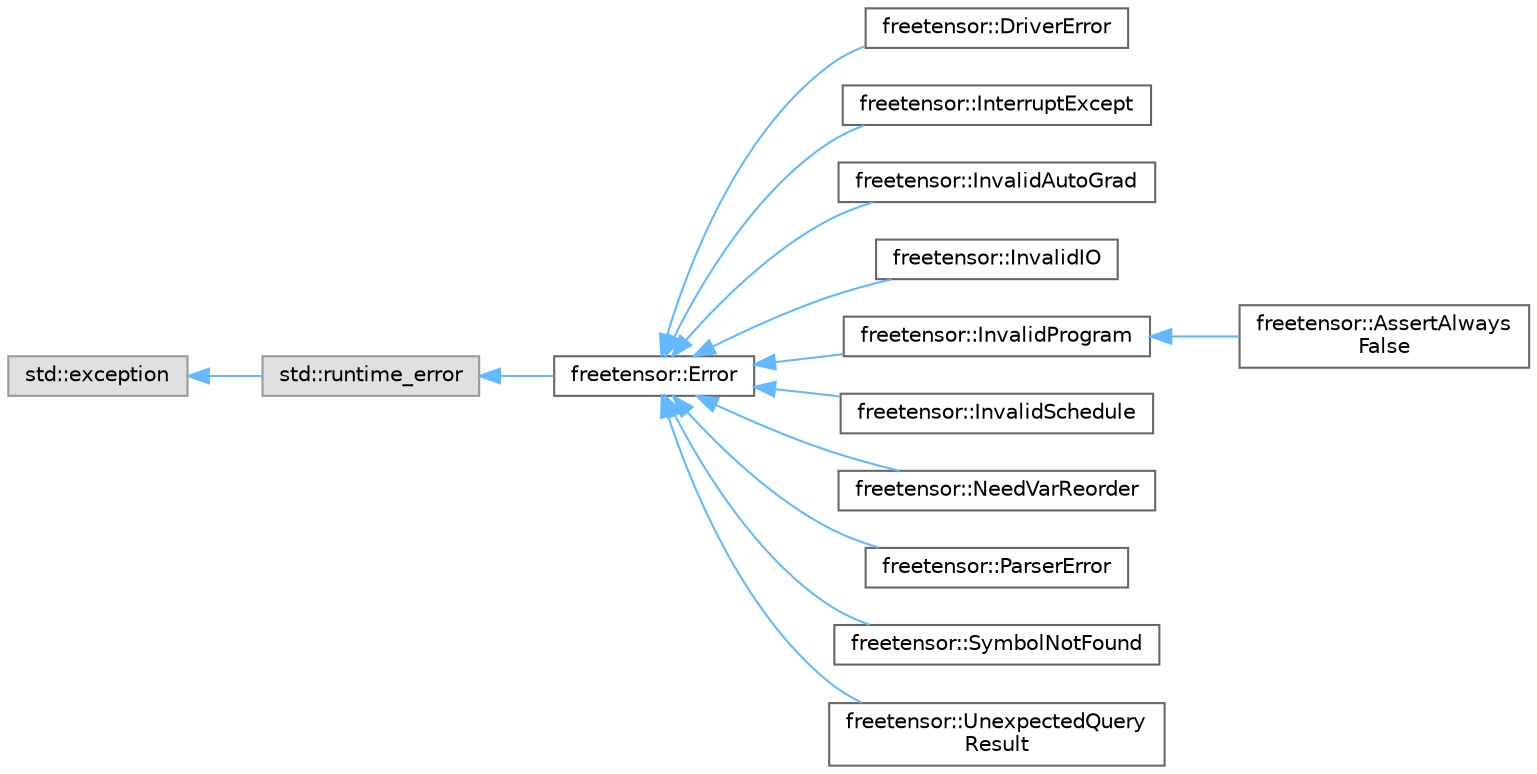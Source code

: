 digraph "Graphical Class Hierarchy"
{
 // LATEX_PDF_SIZE
  bgcolor="transparent";
  edge [fontname=Helvetica,fontsize=10,labelfontname=Helvetica,labelfontsize=10];
  node [fontname=Helvetica,fontsize=10,shape=box,height=0.2,width=0.4];
  rankdir="LR";
  Node0 [label="std::exception",height=0.2,width=0.4,color="grey60", fillcolor="#E0E0E0", style="filled",tooltip=" "];
  Node0 -> Node1 [dir="back",color="steelblue1",style="solid"];
  Node1 [label="std::runtime_error",height=0.2,width=0.4,color="grey60", fillcolor="#E0E0E0", style="filled",tooltip=" "];
  Node1 -> Node2 [dir="back",color="steelblue1",style="solid"];
  Node2 [label="freetensor::Error",height=0.2,width=0.4,color="grey40", fillcolor="white", style="filled",URL="$classfreetensor_1_1Error.html",tooltip=" "];
  Node2 -> Node3 [dir="back",color="steelblue1",style="solid"];
  Node3 [label="freetensor::DriverError",height=0.2,width=0.4,color="grey40", fillcolor="white", style="filled",URL="$classfreetensor_1_1DriverError.html",tooltip=" "];
  Node2 -> Node4 [dir="back",color="steelblue1",style="solid"];
  Node4 [label="freetensor::InterruptExcept",height=0.2,width=0.4,color="grey40", fillcolor="white", style="filled",URL="$classfreetensor_1_1InterruptExcept.html",tooltip=" "];
  Node2 -> Node5 [dir="back",color="steelblue1",style="solid"];
  Node5 [label="freetensor::InvalidAutoGrad",height=0.2,width=0.4,color="grey40", fillcolor="white", style="filled",URL="$classfreetensor_1_1InvalidAutoGrad.html",tooltip=" "];
  Node2 -> Node6 [dir="back",color="steelblue1",style="solid"];
  Node6 [label="freetensor::InvalidIO",height=0.2,width=0.4,color="grey40", fillcolor="white", style="filled",URL="$classfreetensor_1_1InvalidIO.html",tooltip=" "];
  Node2 -> Node7 [dir="back",color="steelblue1",style="solid"];
  Node7 [label="freetensor::InvalidProgram",height=0.2,width=0.4,color="grey40", fillcolor="white", style="filled",URL="$classfreetensor_1_1InvalidProgram.html",tooltip=" "];
  Node7 -> Node8 [dir="back",color="steelblue1",style="solid"];
  Node8 [label="freetensor::AssertAlways\lFalse",height=0.2,width=0.4,color="grey40", fillcolor="white", style="filled",URL="$classfreetensor_1_1AssertAlwaysFalse.html",tooltip=" "];
  Node2 -> Node9 [dir="back",color="steelblue1",style="solid"];
  Node9 [label="freetensor::InvalidSchedule",height=0.2,width=0.4,color="grey40", fillcolor="white", style="filled",URL="$classfreetensor_1_1InvalidSchedule.html",tooltip=" "];
  Node2 -> Node10 [dir="back",color="steelblue1",style="solid"];
  Node10 [label="freetensor::NeedVarReorder",height=0.2,width=0.4,color="grey40", fillcolor="white", style="filled",URL="$structfreetensor_1_1NeedVarReorder.html",tooltip=" "];
  Node2 -> Node11 [dir="back",color="steelblue1",style="solid"];
  Node11 [label="freetensor::ParserError",height=0.2,width=0.4,color="grey40", fillcolor="white", style="filled",URL="$classfreetensor_1_1ParserError.html",tooltip=" "];
  Node2 -> Node12 [dir="back",color="steelblue1",style="solid"];
  Node12 [label="freetensor::SymbolNotFound",height=0.2,width=0.4,color="grey40", fillcolor="white", style="filled",URL="$classfreetensor_1_1SymbolNotFound.html",tooltip=" "];
  Node2 -> Node13 [dir="back",color="steelblue1",style="solid"];
  Node13 [label="freetensor::UnexpectedQuery\lResult",height=0.2,width=0.4,color="grey40", fillcolor="white", style="filled",URL="$classfreetensor_1_1UnexpectedQueryResult.html",tooltip=" "];
}
